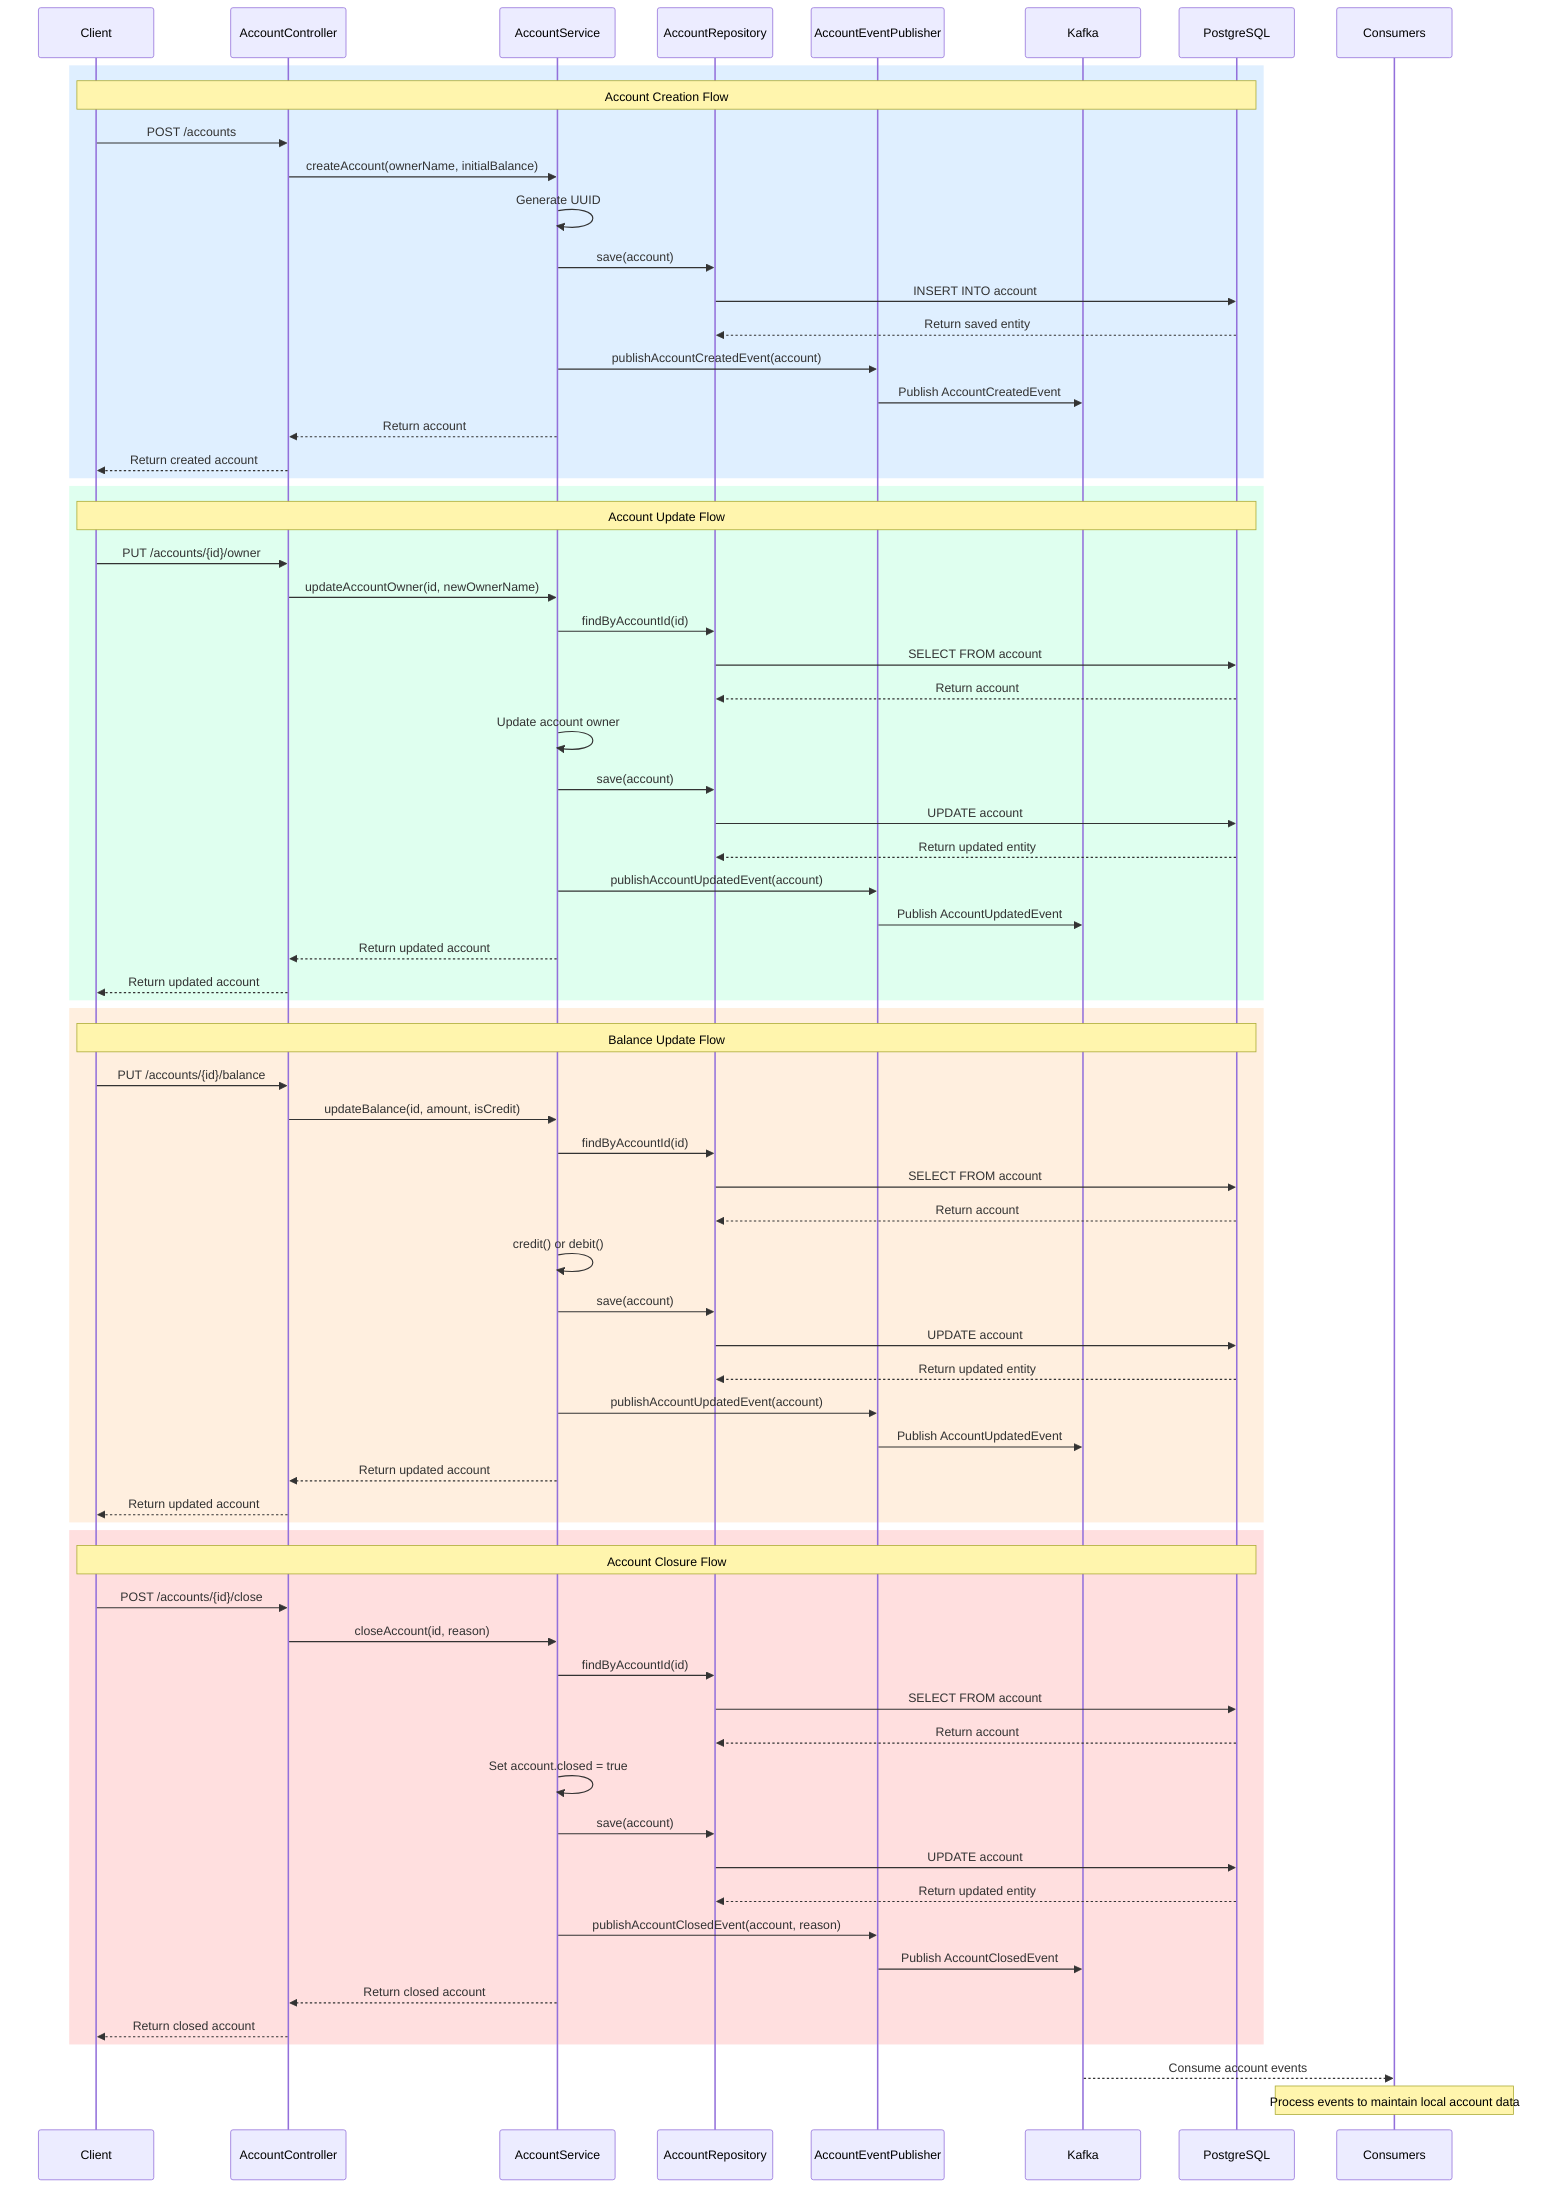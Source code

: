 sequenceDiagram
    participant Client
    participant AccountController
    participant AccountService
    participant AccountRepository
    participant AccountEventPublisher
    participant Kafka
    participant PostgreSQL
    participant Consumers

%% Account Creation
    rect rgba(191, 223, 255, 0.5)
        Note over Client,PostgreSQL: Account Creation Flow
        Client->>AccountController: POST /accounts
        AccountController->>AccountService: createAccount(ownerName, initialBalance)
        AccountService->>AccountService: Generate UUID
        AccountService->>AccountRepository: save(account)
        AccountRepository->>PostgreSQL: INSERT INTO account
        PostgreSQL-->>AccountRepository: Return saved entity
        AccountService->>AccountEventPublisher: publishAccountCreatedEvent(account)
        AccountEventPublisher->>Kafka: Publish AccountCreatedEvent
        AccountService-->>AccountController: Return account
        AccountController-->>Client: Return created account
    end

%% Account Update
    rect rgba(191, 255, 223, 0.5)
        Note over Client,PostgreSQL: Account Update Flow
        Client->>AccountController: PUT /accounts/{id}/owner
        AccountController->>AccountService: updateAccountOwner(id, newOwnerName)
        AccountService->>AccountRepository: findByAccountId(id)
        AccountRepository->>PostgreSQL: SELECT FROM account
        PostgreSQL-->>AccountRepository: Return account
        AccountService->>AccountService: Update account owner
        AccountService->>AccountRepository: save(account)
        AccountRepository->>PostgreSQL: UPDATE account
        PostgreSQL-->>AccountRepository: Return updated entity
        AccountService->>AccountEventPublisher: publishAccountUpdatedEvent(account)
        AccountEventPublisher->>Kafka: Publish AccountUpdatedEvent
        AccountService-->>AccountController: Return updated account
        AccountController-->>Client: Return updated account
    end

%% Balance Update
    rect rgba(255, 223, 191, 0.5)
        Note over Client,PostgreSQL: Balance Update Flow
        Client->>AccountController: PUT /accounts/{id}/balance
        AccountController->>AccountService: updateBalance(id, amount, isCredit)
        AccountService->>AccountRepository: findByAccountId(id)
        AccountRepository->>PostgreSQL: SELECT FROM account
        PostgreSQL-->>AccountRepository: Return account
        AccountService->>AccountService: credit() or debit()
        AccountService->>AccountRepository: save(account)
        AccountRepository->>PostgreSQL: UPDATE account
        PostgreSQL-->>AccountRepository: Return updated entity
        AccountService->>AccountEventPublisher: publishAccountUpdatedEvent(account)
        AccountEventPublisher->>Kafka: Publish AccountUpdatedEvent
        AccountService-->>AccountController: Return updated account
        AccountController-->>Client: Return updated account
    end

%% Account Closure
    rect rgba(255, 191, 191, 0.5)
        Note over Client,PostgreSQL: Account Closure Flow
        Client->>AccountController: POST /accounts/{id}/close
        AccountController->>AccountService: closeAccount(id, reason)
        AccountService->>AccountRepository: findByAccountId(id)
        AccountRepository->>PostgreSQL: SELECT FROM account
        PostgreSQL-->>AccountRepository: Return account
        AccountService->>AccountService: Set account.closed = true
        AccountService->>AccountRepository: save(account)
        AccountRepository->>PostgreSQL: UPDATE account
        PostgreSQL-->>AccountRepository: Return updated entity
        AccountService->>AccountEventPublisher: publishAccountClosedEvent(account, reason)
        AccountEventPublisher->>Kafka: Publish AccountClosedEvent
        AccountService-->>AccountController: Return closed account
        AccountController-->>Client: Return closed account
    end

%% Event Consumption (asynchronous)
    Kafka-->>Consumers: Consume account events
    Note over Consumers: Process events to maintain local account data